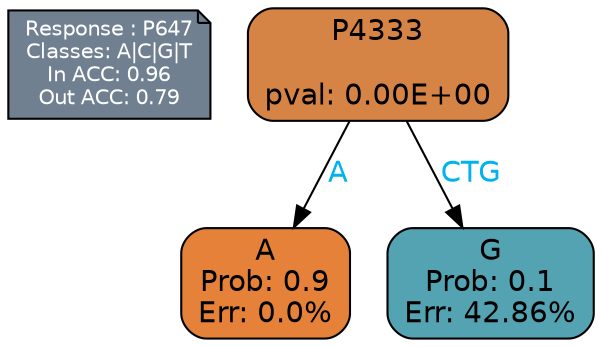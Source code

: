 digraph Tree {
node [shape=box, style="filled, rounded", color="black", fontname=helvetica] ;
graph [ranksep=equally, splines=polylines, bgcolor=transparent, dpi=600] ;
edge [fontname=helvetica] ;
LEGEND [label="Response : P647
Classes: A|C|G|T
In ACC: 0.96
Out ACC: 0.79
",shape=note,align=left,style=filled,fillcolor="slategray",fontcolor="white",fontsize=10];1 [label="P4333

pval: 0.00E+00", fillcolor="#d68445"] ;
2 [label="A
Prob: 0.9
Err: 0.0%", fillcolor="#e58139"] ;
3 [label="G
Prob: 0.1
Err: 42.86%", fillcolor="#53a3b3"] ;
1 -> 2 [label="A",fontcolor=deepskyblue2] ;
1 -> 3 [label="CTG",fontcolor=deepskyblue2] ;
{rank = same; 2;3;}{rank = same; LEGEND;1;}}